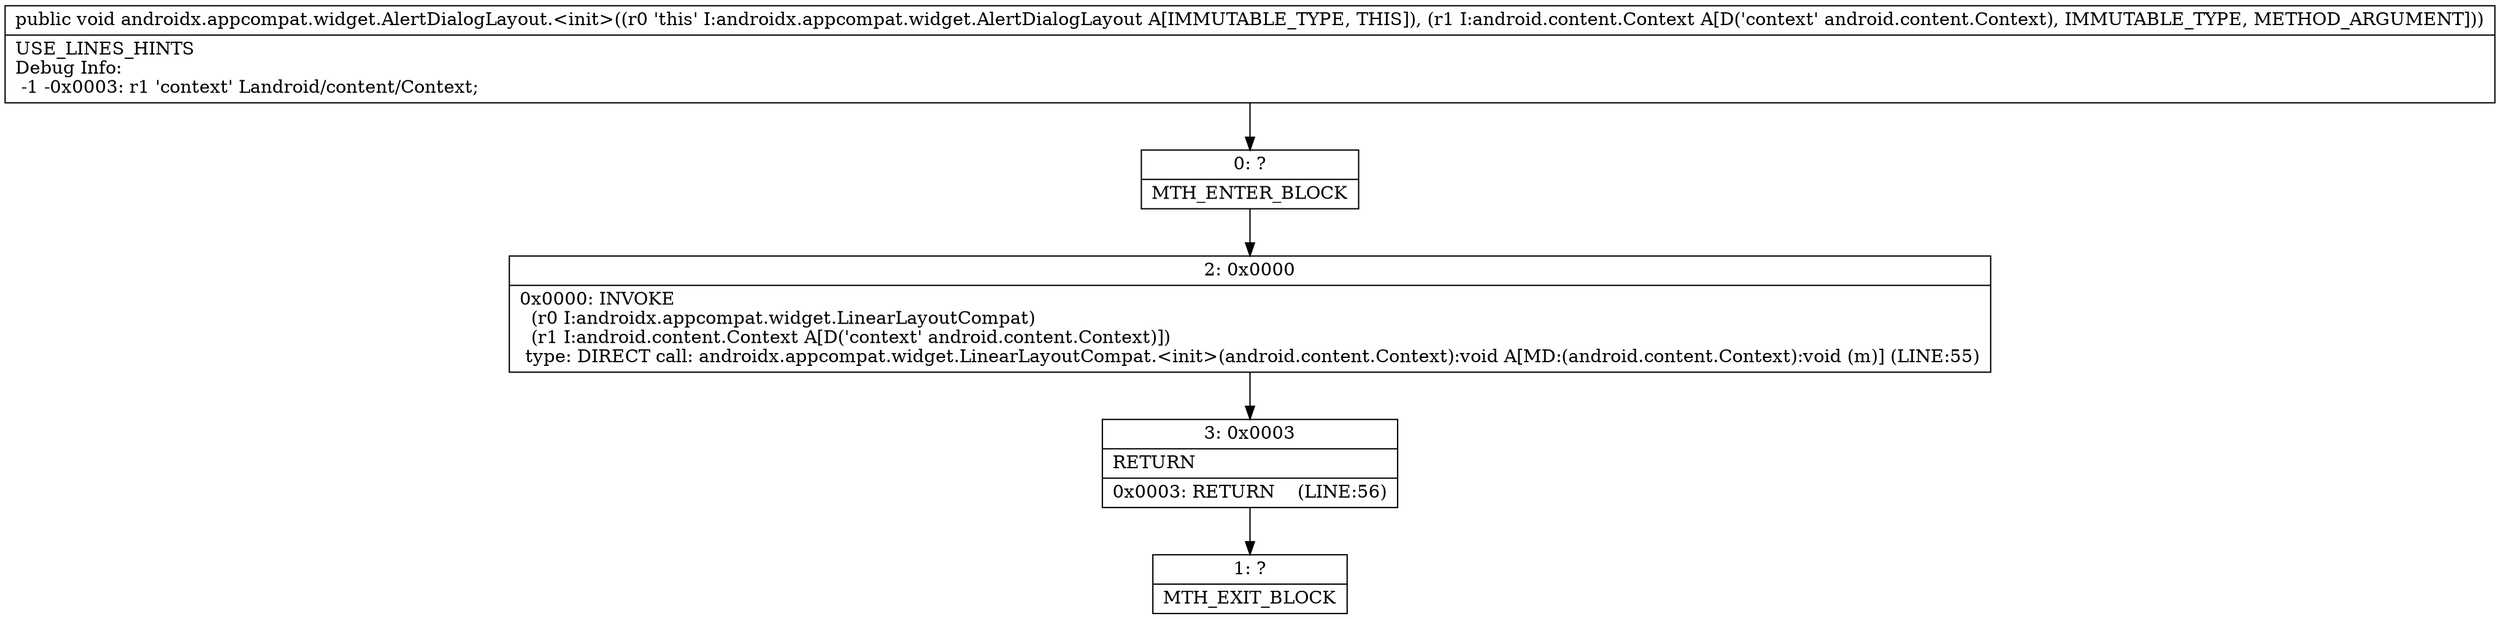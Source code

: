 digraph "CFG forandroidx.appcompat.widget.AlertDialogLayout.\<init\>(Landroid\/content\/Context;)V" {
Node_0 [shape=record,label="{0\:\ ?|MTH_ENTER_BLOCK\l}"];
Node_2 [shape=record,label="{2\:\ 0x0000|0x0000: INVOKE  \l  (r0 I:androidx.appcompat.widget.LinearLayoutCompat)\l  (r1 I:android.content.Context A[D('context' android.content.Context)])\l type: DIRECT call: androidx.appcompat.widget.LinearLayoutCompat.\<init\>(android.content.Context):void A[MD:(android.content.Context):void (m)] (LINE:55)\l}"];
Node_3 [shape=record,label="{3\:\ 0x0003|RETURN\l|0x0003: RETURN    (LINE:56)\l}"];
Node_1 [shape=record,label="{1\:\ ?|MTH_EXIT_BLOCK\l}"];
MethodNode[shape=record,label="{public void androidx.appcompat.widget.AlertDialogLayout.\<init\>((r0 'this' I:androidx.appcompat.widget.AlertDialogLayout A[IMMUTABLE_TYPE, THIS]), (r1 I:android.content.Context A[D('context' android.content.Context), IMMUTABLE_TYPE, METHOD_ARGUMENT]))  | USE_LINES_HINTS\lDebug Info:\l  \-1 \-0x0003: r1 'context' Landroid\/content\/Context;\l}"];
MethodNode -> Node_0;Node_0 -> Node_2;
Node_2 -> Node_3;
Node_3 -> Node_1;
}

